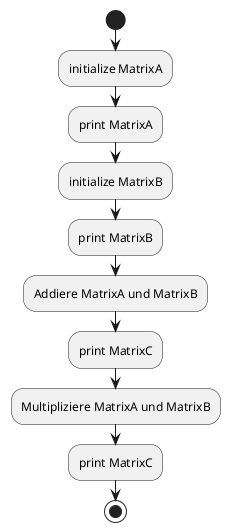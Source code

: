 @startuml
start
:initialize MatrixA;
:print MatrixA;
:initialize MatrixB;
:print MatrixB;
:Addiere MatrixA und MatrixB;
:print MatrixC;
:Multipliziere MatrixA und MatrixB;
:print MatrixC;
stop
@enduml

